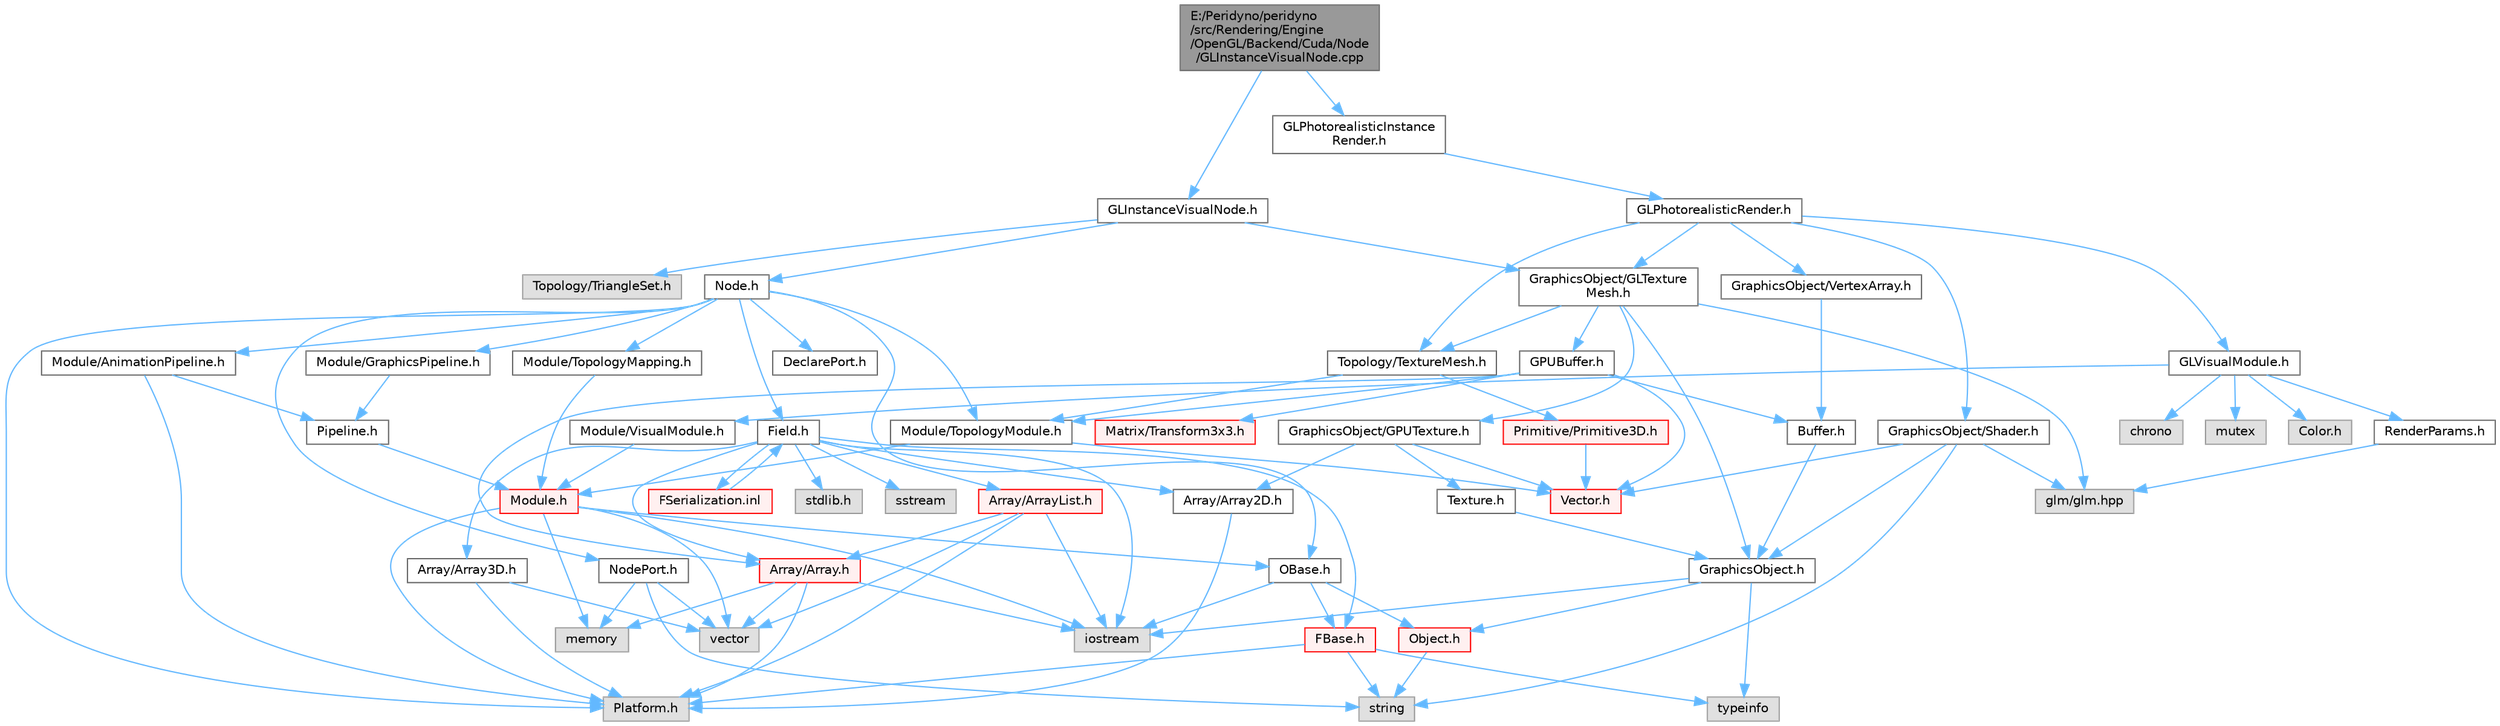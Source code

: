 digraph "E:/Peridyno/peridyno/src/Rendering/Engine/OpenGL/Backend/Cuda/Node/GLInstanceVisualNode.cpp"
{
 // LATEX_PDF_SIZE
  bgcolor="transparent";
  edge [fontname=Helvetica,fontsize=10,labelfontname=Helvetica,labelfontsize=10];
  node [fontname=Helvetica,fontsize=10,shape=box,height=0.2,width=0.4];
  Node1 [id="Node000001",label="E:/Peridyno/peridyno\l/src/Rendering/Engine\l/OpenGL/Backend/Cuda/Node\l/GLInstanceVisualNode.cpp",height=0.2,width=0.4,color="gray40", fillcolor="grey60", style="filled", fontcolor="black",tooltip=" "];
  Node1 -> Node2 [id="edge1_Node000001_Node000002",color="steelblue1",style="solid",tooltip=" "];
  Node2 [id="Node000002",label="GLInstanceVisualNode.h",height=0.2,width=0.4,color="grey40", fillcolor="white", style="filled",URL="$_g_l_instance_visual_node_8h.html",tooltip=" "];
  Node2 -> Node3 [id="edge2_Node000002_Node000003",color="steelblue1",style="solid",tooltip=" "];
  Node3 [id="Node000003",label="Node.h",height=0.2,width=0.4,color="grey40", fillcolor="white", style="filled",URL="$_node_8h.html",tooltip=" "];
  Node3 -> Node4 [id="edge3_Node000003_Node000004",color="steelblue1",style="solid",tooltip=" "];
  Node4 [id="Node000004",label="OBase.h",height=0.2,width=0.4,color="grey40", fillcolor="white", style="filled",URL="$_o_base_8h.html",tooltip=" "];
  Node4 -> Node5 [id="edge4_Node000004_Node000005",color="steelblue1",style="solid",tooltip=" "];
  Node5 [id="Node000005",label="iostream",height=0.2,width=0.4,color="grey60", fillcolor="#E0E0E0", style="filled",tooltip=" "];
  Node4 -> Node6 [id="edge5_Node000004_Node000006",color="steelblue1",style="solid",tooltip=" "];
  Node6 [id="Node000006",label="FBase.h",height=0.2,width=0.4,color="red", fillcolor="#FFF0F0", style="filled",URL="$_f_base_8h.html",tooltip=" "];
  Node6 -> Node7 [id="edge6_Node000006_Node000007",color="steelblue1",style="solid",tooltip=" "];
  Node7 [id="Node000007",label="Platform.h",height=0.2,width=0.4,color="grey60", fillcolor="#E0E0E0", style="filled",tooltip=" "];
  Node6 -> Node9 [id="edge7_Node000006_Node000009",color="steelblue1",style="solid",tooltip=" "];
  Node9 [id="Node000009",label="typeinfo",height=0.2,width=0.4,color="grey60", fillcolor="#E0E0E0", style="filled",tooltip=" "];
  Node6 -> Node10 [id="edge8_Node000006_Node000010",color="steelblue1",style="solid",tooltip=" "];
  Node10 [id="Node000010",label="string",height=0.2,width=0.4,color="grey60", fillcolor="#E0E0E0", style="filled",tooltip=" "];
  Node4 -> Node13 [id="edge9_Node000004_Node000013",color="steelblue1",style="solid",tooltip=" "];
  Node13 [id="Node000013",label="Object.h",height=0.2,width=0.4,color="red", fillcolor="#FFF0F0", style="filled",URL="$_object_8h.html",tooltip=" "];
  Node13 -> Node10 [id="edge10_Node000013_Node000010",color="steelblue1",style="solid",tooltip=" "];
  Node3 -> Node16 [id="edge11_Node000003_Node000016",color="steelblue1",style="solid",tooltip=" "];
  Node16 [id="Node000016",label="Field.h",height=0.2,width=0.4,color="grey40", fillcolor="white", style="filled",URL="$_field_8h.html",tooltip=" "];
  Node16 -> Node5 [id="edge12_Node000016_Node000005",color="steelblue1",style="solid",tooltip=" "];
  Node16 -> Node17 [id="edge13_Node000016_Node000017",color="steelblue1",style="solid",tooltip=" "];
  Node17 [id="Node000017",label="stdlib.h",height=0.2,width=0.4,color="grey60", fillcolor="#E0E0E0", style="filled",tooltip=" "];
  Node16 -> Node18 [id="edge14_Node000016_Node000018",color="steelblue1",style="solid",tooltip=" "];
  Node18 [id="Node000018",label="sstream",height=0.2,width=0.4,color="grey60", fillcolor="#E0E0E0", style="filled",tooltip=" "];
  Node16 -> Node6 [id="edge15_Node000016_Node000006",color="steelblue1",style="solid",tooltip=" "];
  Node16 -> Node19 [id="edge16_Node000016_Node000019",color="steelblue1",style="solid",tooltip=" "];
  Node19 [id="Node000019",label="Array/Array.h",height=0.2,width=0.4,color="red", fillcolor="#FFF0F0", style="filled",URL="$_array_8h.html",tooltip=" "];
  Node19 -> Node7 [id="edge17_Node000019_Node000007",color="steelblue1",style="solid",tooltip=" "];
  Node19 -> Node21 [id="edge18_Node000019_Node000021",color="steelblue1",style="solid",tooltip=" "];
  Node21 [id="Node000021",label="vector",height=0.2,width=0.4,color="grey60", fillcolor="#E0E0E0", style="filled",tooltip=" "];
  Node19 -> Node5 [id="edge19_Node000019_Node000005",color="steelblue1",style="solid",tooltip=" "];
  Node19 -> Node22 [id="edge20_Node000019_Node000022",color="steelblue1",style="solid",tooltip=" "];
  Node22 [id="Node000022",label="memory",height=0.2,width=0.4,color="grey60", fillcolor="#E0E0E0", style="filled",tooltip=" "];
  Node16 -> Node24 [id="edge21_Node000016_Node000024",color="steelblue1",style="solid",tooltip=" "];
  Node24 [id="Node000024",label="Array/Array2D.h",height=0.2,width=0.4,color="grey40", fillcolor="white", style="filled",URL="$_array2_d_8h.html",tooltip=" "];
  Node24 -> Node7 [id="edge22_Node000024_Node000007",color="steelblue1",style="solid",tooltip=" "];
  Node16 -> Node25 [id="edge23_Node000016_Node000025",color="steelblue1",style="solid",tooltip=" "];
  Node25 [id="Node000025",label="Array/Array3D.h",height=0.2,width=0.4,color="grey40", fillcolor="white", style="filled",URL="$_array3_d_8h.html",tooltip=" "];
  Node25 -> Node7 [id="edge24_Node000025_Node000007",color="steelblue1",style="solid",tooltip=" "];
  Node25 -> Node21 [id="edge25_Node000025_Node000021",color="steelblue1",style="solid",tooltip=" "];
  Node16 -> Node26 [id="edge26_Node000016_Node000026",color="steelblue1",style="solid",tooltip=" "];
  Node26 [id="Node000026",label="Array/ArrayList.h",height=0.2,width=0.4,color="red", fillcolor="#FFF0F0", style="filled",URL="$_array_list_8h.html",tooltip=" "];
  Node26 -> Node21 [id="edge27_Node000026_Node000021",color="steelblue1",style="solid",tooltip=" "];
  Node26 -> Node5 [id="edge28_Node000026_Node000005",color="steelblue1",style="solid",tooltip=" "];
  Node26 -> Node7 [id="edge29_Node000026_Node000007",color="steelblue1",style="solid",tooltip=" "];
  Node26 -> Node19 [id="edge30_Node000026_Node000019",color="steelblue1",style="solid",tooltip=" "];
  Node16 -> Node67 [id="edge31_Node000016_Node000067",color="steelblue1",style="solid",tooltip=" "];
  Node67 [id="Node000067",label="FSerialization.inl",height=0.2,width=0.4,color="red", fillcolor="#FFF0F0", style="filled",URL="$_f_serialization_8inl.html",tooltip=" "];
  Node67 -> Node16 [id="edge32_Node000067_Node000016",color="steelblue1",style="solid",tooltip=" "];
  Node3 -> Node7 [id="edge33_Node000003_Node000007",color="steelblue1",style="solid",tooltip=" "];
  Node3 -> Node71 [id="edge34_Node000003_Node000071",color="steelblue1",style="solid",tooltip=" "];
  Node71 [id="Node000071",label="DeclarePort.h",height=0.2,width=0.4,color="grey40", fillcolor="white", style="filled",URL="$_declare_port_8h.html",tooltip=" "];
  Node3 -> Node72 [id="edge35_Node000003_Node000072",color="steelblue1",style="solid",tooltip=" "];
  Node72 [id="Node000072",label="NodePort.h",height=0.2,width=0.4,color="grey40", fillcolor="white", style="filled",URL="$_node_port_8h.html",tooltip=" "];
  Node72 -> Node10 [id="edge36_Node000072_Node000010",color="steelblue1",style="solid",tooltip=" "];
  Node72 -> Node21 [id="edge37_Node000072_Node000021",color="steelblue1",style="solid",tooltip=" "];
  Node72 -> Node22 [id="edge38_Node000072_Node000022",color="steelblue1",style="solid",tooltip=" "];
  Node3 -> Node73 [id="edge39_Node000003_Node000073",color="steelblue1",style="solid",tooltip=" "];
  Node73 [id="Node000073",label="Module/TopologyModule.h",height=0.2,width=0.4,color="grey40", fillcolor="white", style="filled",URL="$_topology_module_8h.html",tooltip=" "];
  Node73 -> Node31 [id="edge40_Node000073_Node000031",color="steelblue1",style="solid",tooltip=" "];
  Node31 [id="Node000031",label="Vector.h",height=0.2,width=0.4,color="red", fillcolor="#FFF0F0", style="filled",URL="$_vector_8h.html",tooltip=" "];
  Node73 -> Node74 [id="edge41_Node000073_Node000074",color="steelblue1",style="solid",tooltip=" "];
  Node74 [id="Node000074",label="Module.h",height=0.2,width=0.4,color="red", fillcolor="#FFF0F0", style="filled",URL="$_module_8h.html",tooltip=" "];
  Node74 -> Node7 [id="edge42_Node000074_Node000007",color="steelblue1",style="solid",tooltip=" "];
  Node74 -> Node22 [id="edge43_Node000074_Node000022",color="steelblue1",style="solid",tooltip=" "];
  Node74 -> Node21 [id="edge44_Node000074_Node000021",color="steelblue1",style="solid",tooltip=" "];
  Node74 -> Node5 [id="edge45_Node000074_Node000005",color="steelblue1",style="solid",tooltip=" "];
  Node74 -> Node4 [id="edge46_Node000074_Node000004",color="steelblue1",style="solid",tooltip=" "];
  Node3 -> Node93 [id="edge47_Node000003_Node000093",color="steelblue1",style="solid",tooltip=" "];
  Node93 [id="Node000093",label="Module/TopologyMapping.h",height=0.2,width=0.4,color="grey40", fillcolor="white", style="filled",URL="$_topology_mapping_8h.html",tooltip=" "];
  Node93 -> Node74 [id="edge48_Node000093_Node000074",color="steelblue1",style="solid",tooltip=" "];
  Node3 -> Node94 [id="edge49_Node000003_Node000094",color="steelblue1",style="solid",tooltip=" "];
  Node94 [id="Node000094",label="Module/AnimationPipeline.h",height=0.2,width=0.4,color="grey40", fillcolor="white", style="filled",URL="$_animation_pipeline_8h.html",tooltip=" "];
  Node94 -> Node95 [id="edge50_Node000094_Node000095",color="steelblue1",style="solid",tooltip=" "];
  Node95 [id="Node000095",label="Pipeline.h",height=0.2,width=0.4,color="grey40", fillcolor="white", style="filled",URL="$_pipeline_8h.html",tooltip=" "];
  Node95 -> Node74 [id="edge51_Node000095_Node000074",color="steelblue1",style="solid",tooltip=" "];
  Node94 -> Node7 [id="edge52_Node000094_Node000007",color="steelblue1",style="solid",tooltip=" "];
  Node3 -> Node96 [id="edge53_Node000003_Node000096",color="steelblue1",style="solid",tooltip=" "];
  Node96 [id="Node000096",label="Module/GraphicsPipeline.h",height=0.2,width=0.4,color="grey40", fillcolor="white", style="filled",URL="$_graphics_pipeline_8h.html",tooltip=" "];
  Node96 -> Node95 [id="edge54_Node000096_Node000095",color="steelblue1",style="solid",tooltip=" "];
  Node2 -> Node97 [id="edge55_Node000002_Node000097",color="steelblue1",style="solid",tooltip=" "];
  Node97 [id="Node000097",label="Topology/TriangleSet.h",height=0.2,width=0.4,color="grey60", fillcolor="#E0E0E0", style="filled",tooltip=" "];
  Node2 -> Node98 [id="edge56_Node000002_Node000098",color="steelblue1",style="solid",tooltip=" "];
  Node98 [id="Node000098",label="GraphicsObject/GLTexture\lMesh.h",height=0.2,width=0.4,color="grey40", fillcolor="white", style="filled",URL="$_g_l_texture_mesh_8h.html",tooltip=" "];
  Node98 -> Node99 [id="edge57_Node000098_Node000099",color="steelblue1",style="solid",tooltip=" "];
  Node99 [id="Node000099",label="GPUBuffer.h",height=0.2,width=0.4,color="grey40", fillcolor="white", style="filled",URL="$_g_p_u_buffer_8h.html",tooltip=" "];
  Node99 -> Node100 [id="edge58_Node000099_Node000100",color="steelblue1",style="solid",tooltip=" "];
  Node100 [id="Node000100",label="Buffer.h",height=0.2,width=0.4,color="grey40", fillcolor="white", style="filled",URL="$_buffer_8h.html",tooltip=" "];
  Node100 -> Node101 [id="edge59_Node000100_Node000101",color="steelblue1",style="solid",tooltip=" "];
  Node101 [id="Node000101",label="GraphicsObject.h",height=0.2,width=0.4,color="grey40", fillcolor="white", style="filled",URL="$_graphics_object_8h.html",tooltip=" "];
  Node101 -> Node9 [id="edge60_Node000101_Node000009",color="steelblue1",style="solid",tooltip=" "];
  Node101 -> Node5 [id="edge61_Node000101_Node000005",color="steelblue1",style="solid",tooltip=" "];
  Node101 -> Node13 [id="edge62_Node000101_Node000013",color="steelblue1",style="solid",tooltip=" "];
  Node99 -> Node19 [id="edge63_Node000099_Node000019",color="steelblue1",style="solid",tooltip=" "];
  Node99 -> Node31 [id="edge64_Node000099_Node000031",color="steelblue1",style="solid",tooltip=" "];
  Node99 -> Node61 [id="edge65_Node000099_Node000061",color="steelblue1",style="solid",tooltip=" "];
  Node61 [id="Node000061",label="Matrix/Transform3x3.h",height=0.2,width=0.4,color="red", fillcolor="#FFF0F0", style="filled",URL="$_transform3x3_8h.html",tooltip=" "];
  Node99 -> Node73 [id="edge66_Node000099_Node000073",color="steelblue1",style="solid",tooltip=" "];
  Node98 -> Node101 [id="edge67_Node000098_Node000101",color="steelblue1",style="solid",tooltip=" "];
  Node98 -> Node102 [id="edge68_Node000098_Node000102",color="steelblue1",style="solid",tooltip=" "];
  Node102 [id="Node000102",label="GraphicsObject/GPUTexture.h",height=0.2,width=0.4,color="grey40", fillcolor="white", style="filled",URL="$_g_p_u_texture_8h.html",tooltip=" "];
  Node102 -> Node103 [id="edge69_Node000102_Node000103",color="steelblue1",style="solid",tooltip=" "];
  Node103 [id="Node000103",label="Texture.h",height=0.2,width=0.4,color="grey40", fillcolor="white", style="filled",URL="$_texture_8h.html",tooltip=" "];
  Node103 -> Node101 [id="edge70_Node000103_Node000101",color="steelblue1",style="solid",tooltip=" "];
  Node102 -> Node31 [id="edge71_Node000102_Node000031",color="steelblue1",style="solid",tooltip=" "];
  Node102 -> Node24 [id="edge72_Node000102_Node000024",color="steelblue1",style="solid",tooltip=" "];
  Node98 -> Node104 [id="edge73_Node000098_Node000104",color="steelblue1",style="solid",tooltip=" "];
  Node104 [id="Node000104",label="Topology/TextureMesh.h",height=0.2,width=0.4,color="grey40", fillcolor="white", style="filled",URL="$_texture_mesh_8h.html",tooltip=" "];
  Node104 -> Node73 [id="edge74_Node000104_Node000073",color="steelblue1",style="solid",tooltip=" "];
  Node104 -> Node105 [id="edge75_Node000104_Node000105",color="steelblue1",style="solid",tooltip=" "];
  Node105 [id="Node000105",label="Primitive/Primitive3D.h",height=0.2,width=0.4,color="red", fillcolor="#FFF0F0", style="filled",URL="$_primitive3_d_8h.html",tooltip=" "];
  Node105 -> Node31 [id="edge76_Node000105_Node000031",color="steelblue1",style="solid",tooltip=" "];
  Node98 -> Node66 [id="edge77_Node000098_Node000066",color="steelblue1",style="solid",tooltip=" "];
  Node66 [id="Node000066",label="glm/glm.hpp",height=0.2,width=0.4,color="grey60", fillcolor="#E0E0E0", style="filled",tooltip=" "];
  Node1 -> Node109 [id="edge78_Node000001_Node000109",color="steelblue1",style="solid",tooltip=" "];
  Node109 [id="Node000109",label="GLPhotorealisticInstance\lRender.h",height=0.2,width=0.4,color="grey40", fillcolor="white", style="filled",URL="$_g_l_photorealistic_instance_render_8h.html",tooltip=" "];
  Node109 -> Node110 [id="edge79_Node000109_Node000110",color="steelblue1",style="solid",tooltip=" "];
  Node110 [id="Node000110",label="GLPhotorealisticRender.h",height=0.2,width=0.4,color="grey40", fillcolor="white", style="filled",URL="$_g_l_photorealistic_render_8h.html",tooltip=" "];
  Node110 -> Node111 [id="edge80_Node000110_Node000111",color="steelblue1",style="solid",tooltip=" "];
  Node111 [id="Node000111",label="GLVisualModule.h",height=0.2,width=0.4,color="grey40", fillcolor="white", style="filled",URL="$_g_l_visual_module_8h.html",tooltip=" "];
  Node111 -> Node112 [id="edge81_Node000111_Node000112",color="steelblue1",style="solid",tooltip=" "];
  Node112 [id="Node000112",label="chrono",height=0.2,width=0.4,color="grey60", fillcolor="#E0E0E0", style="filled",tooltip=" "];
  Node111 -> Node76 [id="edge82_Node000111_Node000076",color="steelblue1",style="solid",tooltip=" "];
  Node76 [id="Node000076",label="mutex",height=0.2,width=0.4,color="grey60", fillcolor="#E0E0E0", style="filled",tooltip=" "];
  Node111 -> Node113 [id="edge83_Node000111_Node000113",color="steelblue1",style="solid",tooltip=" "];
  Node113 [id="Node000113",label="Module/VisualModule.h",height=0.2,width=0.4,color="grey40", fillcolor="white", style="filled",URL="$_visual_module_8h.html",tooltip=" "];
  Node113 -> Node74 [id="edge84_Node000113_Node000074",color="steelblue1",style="solid",tooltip=" "];
  Node111 -> Node114 [id="edge85_Node000111_Node000114",color="steelblue1",style="solid",tooltip=" "];
  Node114 [id="Node000114",label="Color.h",height=0.2,width=0.4,color="grey60", fillcolor="#E0E0E0", style="filled",tooltip=" "];
  Node111 -> Node115 [id="edge86_Node000111_Node000115",color="steelblue1",style="solid",tooltip=" "];
  Node115 [id="Node000115",label="RenderParams.h",height=0.2,width=0.4,color="grey40", fillcolor="white", style="filled",URL="$_render_params_8h.html",tooltip=" "];
  Node115 -> Node66 [id="edge87_Node000115_Node000066",color="steelblue1",style="solid",tooltip=" "];
  Node110 -> Node116 [id="edge88_Node000110_Node000116",color="steelblue1",style="solid",tooltip=" "];
  Node116 [id="Node000116",label="GraphicsObject/VertexArray.h",height=0.2,width=0.4,color="grey40", fillcolor="white", style="filled",URL="$_vertex_array_8h.html",tooltip=" "];
  Node116 -> Node100 [id="edge89_Node000116_Node000100",color="steelblue1",style="solid",tooltip=" "];
  Node110 -> Node117 [id="edge90_Node000110_Node000117",color="steelblue1",style="solid",tooltip=" "];
  Node117 [id="Node000117",label="GraphicsObject/Shader.h",height=0.2,width=0.4,color="grey40", fillcolor="white", style="filled",URL="$_shader_8h.html",tooltip=" "];
  Node117 -> Node101 [id="edge91_Node000117_Node000101",color="steelblue1",style="solid",tooltip=" "];
  Node117 -> Node10 [id="edge92_Node000117_Node000010",color="steelblue1",style="solid",tooltip=" "];
  Node117 -> Node31 [id="edge93_Node000117_Node000031",color="steelblue1",style="solid",tooltip=" "];
  Node117 -> Node66 [id="edge94_Node000117_Node000066",color="steelblue1",style="solid",tooltip=" "];
  Node110 -> Node98 [id="edge95_Node000110_Node000098",color="steelblue1",style="solid",tooltip=" "];
  Node110 -> Node104 [id="edge96_Node000110_Node000104",color="steelblue1",style="solid",tooltip=" "];
}
